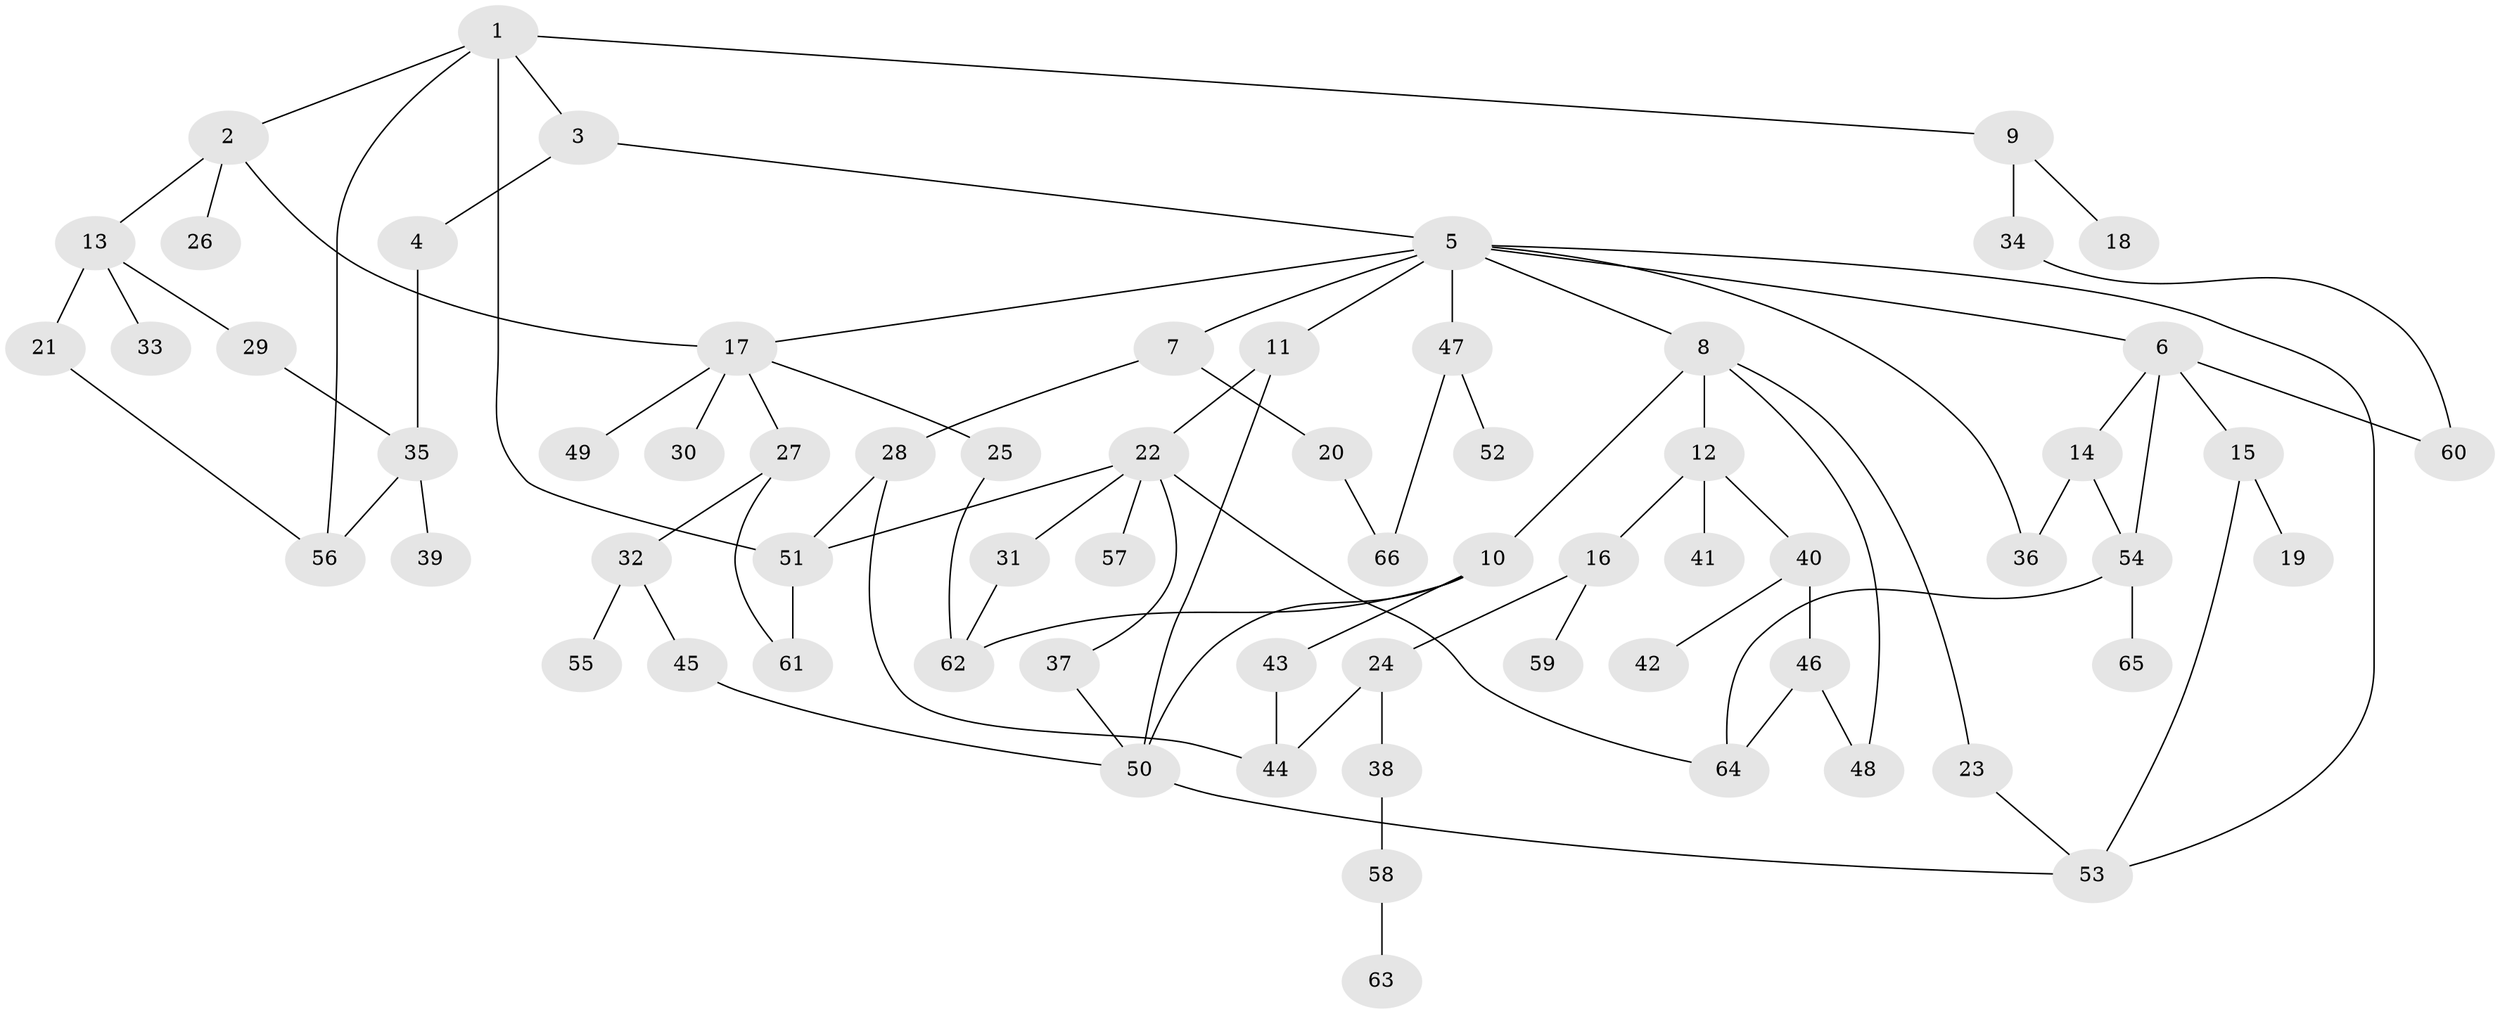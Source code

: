 // coarse degree distribution, {6: 0.030303030303030304, 2: 0.30303030303030304, 4: 0.15151515151515152, 3: 0.3333333333333333, 8: 0.030303030303030304, 7: 0.030303030303030304, 5: 0.06060606060606061, 1: 0.06060606060606061}
// Generated by graph-tools (version 1.1) at 2025/36/03/04/25 23:36:06]
// undirected, 66 vertices, 89 edges
graph export_dot {
  node [color=gray90,style=filled];
  1;
  2;
  3;
  4;
  5;
  6;
  7;
  8;
  9;
  10;
  11;
  12;
  13;
  14;
  15;
  16;
  17;
  18;
  19;
  20;
  21;
  22;
  23;
  24;
  25;
  26;
  27;
  28;
  29;
  30;
  31;
  32;
  33;
  34;
  35;
  36;
  37;
  38;
  39;
  40;
  41;
  42;
  43;
  44;
  45;
  46;
  47;
  48;
  49;
  50;
  51;
  52;
  53;
  54;
  55;
  56;
  57;
  58;
  59;
  60;
  61;
  62;
  63;
  64;
  65;
  66;
  1 -- 2;
  1 -- 3;
  1 -- 9;
  1 -- 56;
  1 -- 51;
  2 -- 13;
  2 -- 17;
  2 -- 26;
  3 -- 4;
  3 -- 5;
  4 -- 35;
  5 -- 6;
  5 -- 7;
  5 -- 8;
  5 -- 11;
  5 -- 47;
  5 -- 17;
  5 -- 53;
  5 -- 36;
  6 -- 14;
  6 -- 15;
  6 -- 60;
  6 -- 54;
  7 -- 20;
  7 -- 28;
  8 -- 10;
  8 -- 12;
  8 -- 23;
  8 -- 48;
  9 -- 18;
  9 -- 34;
  10 -- 43;
  10 -- 62;
  10 -- 50;
  11 -- 22;
  11 -- 50;
  12 -- 16;
  12 -- 40;
  12 -- 41;
  13 -- 21;
  13 -- 29;
  13 -- 33;
  14 -- 36;
  14 -- 54;
  15 -- 19;
  15 -- 53;
  16 -- 24;
  16 -- 59;
  17 -- 25;
  17 -- 27;
  17 -- 30;
  17 -- 49;
  20 -- 66;
  21 -- 56;
  22 -- 31;
  22 -- 37;
  22 -- 57;
  22 -- 64;
  22 -- 51;
  23 -- 53;
  24 -- 38;
  24 -- 44;
  25 -- 62;
  27 -- 32;
  27 -- 61;
  28 -- 44;
  28 -- 51;
  29 -- 35;
  31 -- 62;
  32 -- 45;
  32 -- 55;
  34 -- 60;
  35 -- 39;
  35 -- 56;
  37 -- 50;
  38 -- 58;
  40 -- 42;
  40 -- 46;
  43 -- 44;
  45 -- 50;
  46 -- 48;
  46 -- 64;
  47 -- 52;
  47 -- 66;
  50 -- 53;
  51 -- 61;
  54 -- 64;
  54 -- 65;
  58 -- 63;
}
